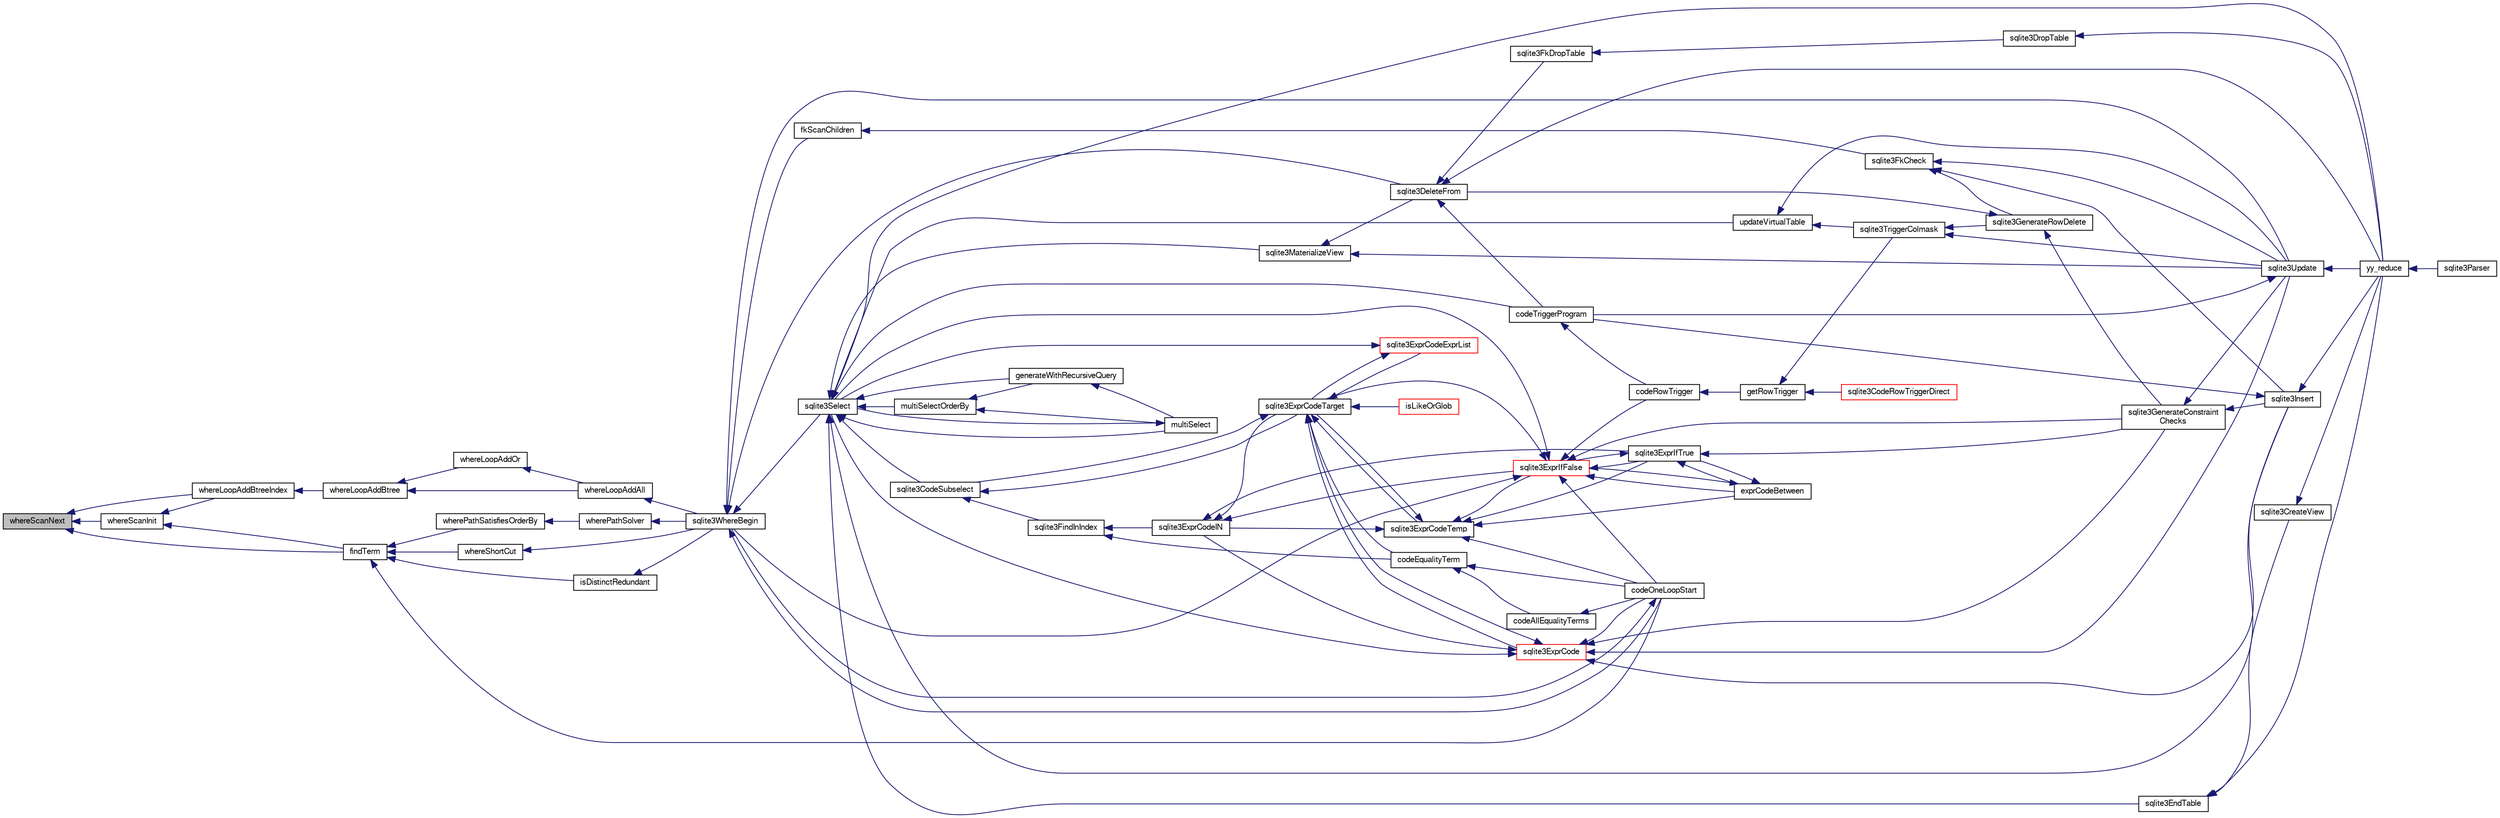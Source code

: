 digraph "whereScanNext"
{
  edge [fontname="FreeSans",fontsize="10",labelfontname="FreeSans",labelfontsize="10"];
  node [fontname="FreeSans",fontsize="10",shape=record];
  rankdir="LR";
  Node920780 [label="whereScanNext",height=0.2,width=0.4,color="black", fillcolor="grey75", style="filled", fontcolor="black"];
  Node920780 -> Node920781 [dir="back",color="midnightblue",fontsize="10",style="solid",fontname="FreeSans"];
  Node920781 [label="whereScanInit",height=0.2,width=0.4,color="black", fillcolor="white", style="filled",URL="$sqlite3_8c.html#ab7a6bce9b1760a3db93cca329216e5c9"];
  Node920781 -> Node920782 [dir="back",color="midnightblue",fontsize="10",style="solid",fontname="FreeSans"];
  Node920782 [label="findTerm",height=0.2,width=0.4,color="black", fillcolor="white", style="filled",URL="$sqlite3_8c.html#af26eb1eed85001fcf29fa189b631ac4b"];
  Node920782 -> Node920783 [dir="back",color="midnightblue",fontsize="10",style="solid",fontname="FreeSans"];
  Node920783 [label="isDistinctRedundant",height=0.2,width=0.4,color="black", fillcolor="white", style="filled",URL="$sqlite3_8c.html#acfc2ade61d376596f173a8f70fea379b"];
  Node920783 -> Node920784 [dir="back",color="midnightblue",fontsize="10",style="solid",fontname="FreeSans"];
  Node920784 [label="sqlite3WhereBegin",height=0.2,width=0.4,color="black", fillcolor="white", style="filled",URL="$sqlite3_8c.html#acad049f5c9a96a8118cffd5e5ce89f7c"];
  Node920784 -> Node920785 [dir="back",color="midnightblue",fontsize="10",style="solid",fontname="FreeSans"];
  Node920785 [label="sqlite3DeleteFrom",height=0.2,width=0.4,color="black", fillcolor="white", style="filled",URL="$sqlite3_8c.html#ab9b4b45349188b49eabb23f94608a091"];
  Node920785 -> Node920786 [dir="back",color="midnightblue",fontsize="10",style="solid",fontname="FreeSans"];
  Node920786 [label="sqlite3FkDropTable",height=0.2,width=0.4,color="black", fillcolor="white", style="filled",URL="$sqlite3_8c.html#a1218c6fc74e89152ceaa4760e82f5ef9"];
  Node920786 -> Node920787 [dir="back",color="midnightblue",fontsize="10",style="solid",fontname="FreeSans"];
  Node920787 [label="sqlite3DropTable",height=0.2,width=0.4,color="black", fillcolor="white", style="filled",URL="$sqlite3_8c.html#a5534f77364b5568783c0e50db3c9defb"];
  Node920787 -> Node920788 [dir="back",color="midnightblue",fontsize="10",style="solid",fontname="FreeSans"];
  Node920788 [label="yy_reduce",height=0.2,width=0.4,color="black", fillcolor="white", style="filled",URL="$sqlite3_8c.html#a7c419a9b25711c666a9a2449ef377f14"];
  Node920788 -> Node920789 [dir="back",color="midnightblue",fontsize="10",style="solid",fontname="FreeSans"];
  Node920789 [label="sqlite3Parser",height=0.2,width=0.4,color="black", fillcolor="white", style="filled",URL="$sqlite3_8c.html#a0327d71a5fabe0b6a343d78a2602e72a"];
  Node920785 -> Node920790 [dir="back",color="midnightblue",fontsize="10",style="solid",fontname="FreeSans"];
  Node920790 [label="codeTriggerProgram",height=0.2,width=0.4,color="black", fillcolor="white", style="filled",URL="$sqlite3_8c.html#a120801f59d9281d201d2ff4b2606836e"];
  Node920790 -> Node920791 [dir="back",color="midnightblue",fontsize="10",style="solid",fontname="FreeSans"];
  Node920791 [label="codeRowTrigger",height=0.2,width=0.4,color="black", fillcolor="white", style="filled",URL="$sqlite3_8c.html#a463cea5aaaf388b560b206570a0022fc"];
  Node920791 -> Node920792 [dir="back",color="midnightblue",fontsize="10",style="solid",fontname="FreeSans"];
  Node920792 [label="getRowTrigger",height=0.2,width=0.4,color="black", fillcolor="white", style="filled",URL="$sqlite3_8c.html#a69626ef20b540d1a2b19cf56f3f45689"];
  Node920792 -> Node920793 [dir="back",color="midnightblue",fontsize="10",style="solid",fontname="FreeSans"];
  Node920793 [label="sqlite3CodeRowTriggerDirect",height=0.2,width=0.4,color="red", fillcolor="white", style="filled",URL="$sqlite3_8c.html#ad92829f9001bcf89a0299dad5a48acd4"];
  Node920792 -> Node920800 [dir="back",color="midnightblue",fontsize="10",style="solid",fontname="FreeSans"];
  Node920800 [label="sqlite3TriggerColmask",height=0.2,width=0.4,color="black", fillcolor="white", style="filled",URL="$sqlite3_8c.html#acace8e99e37ae5e84ea03c65e820c540"];
  Node920800 -> Node920795 [dir="back",color="midnightblue",fontsize="10",style="solid",fontname="FreeSans"];
  Node920795 [label="sqlite3GenerateRowDelete",height=0.2,width=0.4,color="black", fillcolor="white", style="filled",URL="$sqlite3_8c.html#a2c76cbf3027fc18fdbb8cb4cd96b77d9"];
  Node920795 -> Node920785 [dir="back",color="midnightblue",fontsize="10",style="solid",fontname="FreeSans"];
  Node920795 -> Node920796 [dir="back",color="midnightblue",fontsize="10",style="solid",fontname="FreeSans"];
  Node920796 [label="sqlite3GenerateConstraint\lChecks",height=0.2,width=0.4,color="black", fillcolor="white", style="filled",URL="$sqlite3_8c.html#aef639c1e6a0c0a67ca6e7690ad931bd2"];
  Node920796 -> Node920797 [dir="back",color="midnightblue",fontsize="10",style="solid",fontname="FreeSans"];
  Node920797 [label="sqlite3Insert",height=0.2,width=0.4,color="black", fillcolor="white", style="filled",URL="$sqlite3_8c.html#a5b17c9c2000bae6bdff8e6be48d7dc2b"];
  Node920797 -> Node920790 [dir="back",color="midnightblue",fontsize="10",style="solid",fontname="FreeSans"];
  Node920797 -> Node920788 [dir="back",color="midnightblue",fontsize="10",style="solid",fontname="FreeSans"];
  Node920796 -> Node920798 [dir="back",color="midnightblue",fontsize="10",style="solid",fontname="FreeSans"];
  Node920798 [label="sqlite3Update",height=0.2,width=0.4,color="black", fillcolor="white", style="filled",URL="$sqlite3_8c.html#ac5aa67c46e8cc8174566fabe6809fafa"];
  Node920798 -> Node920790 [dir="back",color="midnightblue",fontsize="10",style="solid",fontname="FreeSans"];
  Node920798 -> Node920788 [dir="back",color="midnightblue",fontsize="10",style="solid",fontname="FreeSans"];
  Node920800 -> Node920798 [dir="back",color="midnightblue",fontsize="10",style="solid",fontname="FreeSans"];
  Node920785 -> Node920788 [dir="back",color="midnightblue",fontsize="10",style="solid",fontname="FreeSans"];
  Node920784 -> Node920801 [dir="back",color="midnightblue",fontsize="10",style="solid",fontname="FreeSans"];
  Node920801 [label="fkScanChildren",height=0.2,width=0.4,color="black", fillcolor="white", style="filled",URL="$sqlite3_8c.html#a67c9dcb484336b3155e7a82a037d4691"];
  Node920801 -> Node920802 [dir="back",color="midnightblue",fontsize="10",style="solid",fontname="FreeSans"];
  Node920802 [label="sqlite3FkCheck",height=0.2,width=0.4,color="black", fillcolor="white", style="filled",URL="$sqlite3_8c.html#aa38fb76c7d6f48f19772877a41703b92"];
  Node920802 -> Node920795 [dir="back",color="midnightblue",fontsize="10",style="solid",fontname="FreeSans"];
  Node920802 -> Node920797 [dir="back",color="midnightblue",fontsize="10",style="solid",fontname="FreeSans"];
  Node920802 -> Node920798 [dir="back",color="midnightblue",fontsize="10",style="solid",fontname="FreeSans"];
  Node920784 -> Node920803 [dir="back",color="midnightblue",fontsize="10",style="solid",fontname="FreeSans"];
  Node920803 [label="sqlite3Select",height=0.2,width=0.4,color="black", fillcolor="white", style="filled",URL="$sqlite3_8c.html#a2465ee8c956209ba4b272477b7c21a45"];
  Node920803 -> Node920804 [dir="back",color="midnightblue",fontsize="10",style="solid",fontname="FreeSans"];
  Node920804 [label="sqlite3CodeSubselect",height=0.2,width=0.4,color="black", fillcolor="white", style="filled",URL="$sqlite3_8c.html#aa69b46d2204a1d1b110107a1be12ee0c"];
  Node920804 -> Node920805 [dir="back",color="midnightblue",fontsize="10",style="solid",fontname="FreeSans"];
  Node920805 [label="sqlite3FindInIndex",height=0.2,width=0.4,color="black", fillcolor="white", style="filled",URL="$sqlite3_8c.html#af7d8c56ab0231f44bb5f87b3fafeffb2"];
  Node920805 -> Node920806 [dir="back",color="midnightblue",fontsize="10",style="solid",fontname="FreeSans"];
  Node920806 [label="sqlite3ExprCodeIN",height=0.2,width=0.4,color="black", fillcolor="white", style="filled",URL="$sqlite3_8c.html#ad9cf4f5b5ffb90c24a4a0900c8626193"];
  Node920806 -> Node920807 [dir="back",color="midnightblue",fontsize="10",style="solid",fontname="FreeSans"];
  Node920807 [label="sqlite3ExprCodeTarget",height=0.2,width=0.4,color="black", fillcolor="white", style="filled",URL="$sqlite3_8c.html#a4f308397a0a3ed299ed31aaa1ae2a293"];
  Node920807 -> Node920804 [dir="back",color="midnightblue",fontsize="10",style="solid",fontname="FreeSans"];
  Node920807 -> Node920808 [dir="back",color="midnightblue",fontsize="10",style="solid",fontname="FreeSans"];
  Node920808 [label="sqlite3ExprCodeTemp",height=0.2,width=0.4,color="black", fillcolor="white", style="filled",URL="$sqlite3_8c.html#a3bc5c1ccb3c5851847e2aeb4a84ae1fc"];
  Node920808 -> Node920806 [dir="back",color="midnightblue",fontsize="10",style="solid",fontname="FreeSans"];
  Node920808 -> Node920807 [dir="back",color="midnightblue",fontsize="10",style="solid",fontname="FreeSans"];
  Node920808 -> Node920809 [dir="back",color="midnightblue",fontsize="10",style="solid",fontname="FreeSans"];
  Node920809 [label="exprCodeBetween",height=0.2,width=0.4,color="black", fillcolor="white", style="filled",URL="$sqlite3_8c.html#abd053493214542bca8f406f42145d173"];
  Node920809 -> Node920810 [dir="back",color="midnightblue",fontsize="10",style="solid",fontname="FreeSans"];
  Node920810 [label="sqlite3ExprIfTrue",height=0.2,width=0.4,color="black", fillcolor="white", style="filled",URL="$sqlite3_8c.html#ad93a55237c23e1b743ab1f59df1a1444"];
  Node920810 -> Node920809 [dir="back",color="midnightblue",fontsize="10",style="solid",fontname="FreeSans"];
  Node920810 -> Node920811 [dir="back",color="midnightblue",fontsize="10",style="solid",fontname="FreeSans"];
  Node920811 [label="sqlite3ExprIfFalse",height=0.2,width=0.4,color="red", fillcolor="white", style="filled",URL="$sqlite3_8c.html#af97ecccb5d56e321e118414b08f65b71"];
  Node920811 -> Node920807 [dir="back",color="midnightblue",fontsize="10",style="solid",fontname="FreeSans"];
  Node920811 -> Node920809 [dir="back",color="midnightblue",fontsize="10",style="solid",fontname="FreeSans"];
  Node920811 -> Node920810 [dir="back",color="midnightblue",fontsize="10",style="solid",fontname="FreeSans"];
  Node920811 -> Node920796 [dir="back",color="midnightblue",fontsize="10",style="solid",fontname="FreeSans"];
  Node920811 -> Node920803 [dir="back",color="midnightblue",fontsize="10",style="solid",fontname="FreeSans"];
  Node920811 -> Node920791 [dir="back",color="midnightblue",fontsize="10",style="solid",fontname="FreeSans"];
  Node920811 -> Node920825 [dir="back",color="midnightblue",fontsize="10",style="solid",fontname="FreeSans"];
  Node920825 [label="codeOneLoopStart",height=0.2,width=0.4,color="black", fillcolor="white", style="filled",URL="$sqlite3_8c.html#aa868875120b151c169cc79139ed6e008"];
  Node920825 -> Node920784 [dir="back",color="midnightblue",fontsize="10",style="solid",fontname="FreeSans"];
  Node920811 -> Node920784 [dir="back",color="midnightblue",fontsize="10",style="solid",fontname="FreeSans"];
  Node920810 -> Node920796 [dir="back",color="midnightblue",fontsize="10",style="solid",fontname="FreeSans"];
  Node920809 -> Node920811 [dir="back",color="midnightblue",fontsize="10",style="solid",fontname="FreeSans"];
  Node920808 -> Node920810 [dir="back",color="midnightblue",fontsize="10",style="solid",fontname="FreeSans"];
  Node920808 -> Node920811 [dir="back",color="midnightblue",fontsize="10",style="solid",fontname="FreeSans"];
  Node920808 -> Node920825 [dir="back",color="midnightblue",fontsize="10",style="solid",fontname="FreeSans"];
  Node920807 -> Node920826 [dir="back",color="midnightblue",fontsize="10",style="solid",fontname="FreeSans"];
  Node920826 [label="sqlite3ExprCode",height=0.2,width=0.4,color="red", fillcolor="white", style="filled",URL="$sqlite3_8c.html#a75f270fb0b111b86924cca4ea507b417"];
  Node920826 -> Node920806 [dir="back",color="midnightblue",fontsize="10",style="solid",fontname="FreeSans"];
  Node920826 -> Node920807 [dir="back",color="midnightblue",fontsize="10",style="solid",fontname="FreeSans"];
  Node920826 -> Node920797 [dir="back",color="midnightblue",fontsize="10",style="solid",fontname="FreeSans"];
  Node920826 -> Node920796 [dir="back",color="midnightblue",fontsize="10",style="solid",fontname="FreeSans"];
  Node920826 -> Node920803 [dir="back",color="midnightblue",fontsize="10",style="solid",fontname="FreeSans"];
  Node920826 -> Node920798 [dir="back",color="midnightblue",fontsize="10",style="solid",fontname="FreeSans"];
  Node920826 -> Node920825 [dir="back",color="midnightblue",fontsize="10",style="solid",fontname="FreeSans"];
  Node920807 -> Node920838 [dir="back",color="midnightblue",fontsize="10",style="solid",fontname="FreeSans"];
  Node920838 [label="sqlite3ExprCodeExprList",height=0.2,width=0.4,color="red", fillcolor="white", style="filled",URL="$sqlite3_8c.html#a05b2b3dc3de7565de24eb3a2ff4e9566"];
  Node920838 -> Node920807 [dir="back",color="midnightblue",fontsize="10",style="solid",fontname="FreeSans"];
  Node920838 -> Node920803 [dir="back",color="midnightblue",fontsize="10",style="solid",fontname="FreeSans"];
  Node920807 -> Node920841 [dir="back",color="midnightblue",fontsize="10",style="solid",fontname="FreeSans"];
  Node920841 [label="isLikeOrGlob",height=0.2,width=0.4,color="red", fillcolor="white", style="filled",URL="$sqlite3_8c.html#a6c38e495198bf8976f68d1a6ebd74a50"];
  Node920807 -> Node920845 [dir="back",color="midnightblue",fontsize="10",style="solid",fontname="FreeSans"];
  Node920845 [label="codeEqualityTerm",height=0.2,width=0.4,color="black", fillcolor="white", style="filled",URL="$sqlite3_8c.html#ad88a57073f031452c9843e97f15acc47"];
  Node920845 -> Node920846 [dir="back",color="midnightblue",fontsize="10",style="solid",fontname="FreeSans"];
  Node920846 [label="codeAllEqualityTerms",height=0.2,width=0.4,color="black", fillcolor="white", style="filled",URL="$sqlite3_8c.html#a3095598b812500a4efe41bf17cd49381"];
  Node920846 -> Node920825 [dir="back",color="midnightblue",fontsize="10",style="solid",fontname="FreeSans"];
  Node920845 -> Node920825 [dir="back",color="midnightblue",fontsize="10",style="solid",fontname="FreeSans"];
  Node920806 -> Node920810 [dir="back",color="midnightblue",fontsize="10",style="solid",fontname="FreeSans"];
  Node920806 -> Node920811 [dir="back",color="midnightblue",fontsize="10",style="solid",fontname="FreeSans"];
  Node920805 -> Node920845 [dir="back",color="midnightblue",fontsize="10",style="solid",fontname="FreeSans"];
  Node920804 -> Node920807 [dir="back",color="midnightblue",fontsize="10",style="solid",fontname="FreeSans"];
  Node920803 -> Node920817 [dir="back",color="midnightblue",fontsize="10",style="solid",fontname="FreeSans"];
  Node920817 [label="sqlite3EndTable",height=0.2,width=0.4,color="black", fillcolor="white", style="filled",URL="$sqlite3_8c.html#a7b5f2c66c0f0b6f819d970ca389768b0"];
  Node920817 -> Node920818 [dir="back",color="midnightblue",fontsize="10",style="solid",fontname="FreeSans"];
  Node920818 [label="sqlite3CreateView",height=0.2,width=0.4,color="black", fillcolor="white", style="filled",URL="$sqlite3_8c.html#a9d85cb00ff71dee5cd9a019503a6982e"];
  Node920818 -> Node920788 [dir="back",color="midnightblue",fontsize="10",style="solid",fontname="FreeSans"];
  Node920817 -> Node920788 [dir="back",color="midnightblue",fontsize="10",style="solid",fontname="FreeSans"];
  Node920803 -> Node920847 [dir="back",color="midnightblue",fontsize="10",style="solid",fontname="FreeSans"];
  Node920847 [label="sqlite3MaterializeView",height=0.2,width=0.4,color="black", fillcolor="white", style="filled",URL="$sqlite3_8c.html#a4557984b0b75f998fb0c3f231c9b1def"];
  Node920847 -> Node920785 [dir="back",color="midnightblue",fontsize="10",style="solid",fontname="FreeSans"];
  Node920847 -> Node920798 [dir="back",color="midnightblue",fontsize="10",style="solid",fontname="FreeSans"];
  Node920803 -> Node920797 [dir="back",color="midnightblue",fontsize="10",style="solid",fontname="FreeSans"];
  Node920803 -> Node920834 [dir="back",color="midnightblue",fontsize="10",style="solid",fontname="FreeSans"];
  Node920834 [label="generateWithRecursiveQuery",height=0.2,width=0.4,color="black", fillcolor="white", style="filled",URL="$sqlite3_8c.html#ade2c3663fa9c3b9676507984b9483942"];
  Node920834 -> Node920835 [dir="back",color="midnightblue",fontsize="10",style="solid",fontname="FreeSans"];
  Node920835 [label="multiSelect",height=0.2,width=0.4,color="black", fillcolor="white", style="filled",URL="$sqlite3_8c.html#a6456c61f3d9b2389738753cedfa24fa7"];
  Node920835 -> Node920803 [dir="back",color="midnightblue",fontsize="10",style="solid",fontname="FreeSans"];
  Node920803 -> Node920835 [dir="back",color="midnightblue",fontsize="10",style="solid",fontname="FreeSans"];
  Node920803 -> Node920836 [dir="back",color="midnightblue",fontsize="10",style="solid",fontname="FreeSans"];
  Node920836 [label="multiSelectOrderBy",height=0.2,width=0.4,color="black", fillcolor="white", style="filled",URL="$sqlite3_8c.html#afcdb8488c6f4dfdadaf9f04bca35b808"];
  Node920836 -> Node920834 [dir="back",color="midnightblue",fontsize="10",style="solid",fontname="FreeSans"];
  Node920836 -> Node920835 [dir="back",color="midnightblue",fontsize="10",style="solid",fontname="FreeSans"];
  Node920803 -> Node920790 [dir="back",color="midnightblue",fontsize="10",style="solid",fontname="FreeSans"];
  Node920803 -> Node920848 [dir="back",color="midnightblue",fontsize="10",style="solid",fontname="FreeSans"];
  Node920848 [label="updateVirtualTable",height=0.2,width=0.4,color="black", fillcolor="white", style="filled",URL="$sqlite3_8c.html#a740220531db9293c39a2cdd7da3f74e1"];
  Node920848 -> Node920800 [dir="back",color="midnightblue",fontsize="10",style="solid",fontname="FreeSans"];
  Node920848 -> Node920798 [dir="back",color="midnightblue",fontsize="10",style="solid",fontname="FreeSans"];
  Node920803 -> Node920788 [dir="back",color="midnightblue",fontsize="10",style="solid",fontname="FreeSans"];
  Node920784 -> Node920798 [dir="back",color="midnightblue",fontsize="10",style="solid",fontname="FreeSans"];
  Node920784 -> Node920825 [dir="back",color="midnightblue",fontsize="10",style="solid",fontname="FreeSans"];
  Node920782 -> Node920825 [dir="back",color="midnightblue",fontsize="10",style="solid",fontname="FreeSans"];
  Node920782 -> Node920849 [dir="back",color="midnightblue",fontsize="10",style="solid",fontname="FreeSans"];
  Node920849 [label="wherePathSatisfiesOrderBy",height=0.2,width=0.4,color="black", fillcolor="white", style="filled",URL="$sqlite3_8c.html#a0d0fdea0c17942906bcb742c15cf8861"];
  Node920849 -> Node920850 [dir="back",color="midnightblue",fontsize="10",style="solid",fontname="FreeSans"];
  Node920850 [label="wherePathSolver",height=0.2,width=0.4,color="black", fillcolor="white", style="filled",URL="$sqlite3_8c.html#aebc15a04540468c220b31d00e9b29fe6"];
  Node920850 -> Node920784 [dir="back",color="midnightblue",fontsize="10",style="solid",fontname="FreeSans"];
  Node920782 -> Node920851 [dir="back",color="midnightblue",fontsize="10",style="solid",fontname="FreeSans"];
  Node920851 [label="whereShortCut",height=0.2,width=0.4,color="black", fillcolor="white", style="filled",URL="$sqlite3_8c.html#ae1e6727024b08b6596d4d28882587b86"];
  Node920851 -> Node920784 [dir="back",color="midnightblue",fontsize="10",style="solid",fontname="FreeSans"];
  Node920781 -> Node920852 [dir="back",color="midnightblue",fontsize="10",style="solid",fontname="FreeSans"];
  Node920852 [label="whereLoopAddBtreeIndex",height=0.2,width=0.4,color="black", fillcolor="white", style="filled",URL="$sqlite3_8c.html#abde05643b060182010b7eb8098125a05"];
  Node920852 -> Node920853 [dir="back",color="midnightblue",fontsize="10",style="solid",fontname="FreeSans"];
  Node920853 [label="whereLoopAddBtree",height=0.2,width=0.4,color="black", fillcolor="white", style="filled",URL="$sqlite3_8c.html#aefe415538d2f9e200227977d2edaab3b"];
  Node920853 -> Node920854 [dir="back",color="midnightblue",fontsize="10",style="solid",fontname="FreeSans"];
  Node920854 [label="whereLoopAddOr",height=0.2,width=0.4,color="black", fillcolor="white", style="filled",URL="$sqlite3_8c.html#a97235f1da77b1e3f85d7132c9229234c"];
  Node920854 -> Node920855 [dir="back",color="midnightblue",fontsize="10",style="solid",fontname="FreeSans"];
  Node920855 [label="whereLoopAddAll",height=0.2,width=0.4,color="black", fillcolor="white", style="filled",URL="$sqlite3_8c.html#a861eb511463c5b852550018fee710f53"];
  Node920855 -> Node920784 [dir="back",color="midnightblue",fontsize="10",style="solid",fontname="FreeSans"];
  Node920853 -> Node920855 [dir="back",color="midnightblue",fontsize="10",style="solid",fontname="FreeSans"];
  Node920780 -> Node920782 [dir="back",color="midnightblue",fontsize="10",style="solid",fontname="FreeSans"];
  Node920780 -> Node920852 [dir="back",color="midnightblue",fontsize="10",style="solid",fontname="FreeSans"];
}
